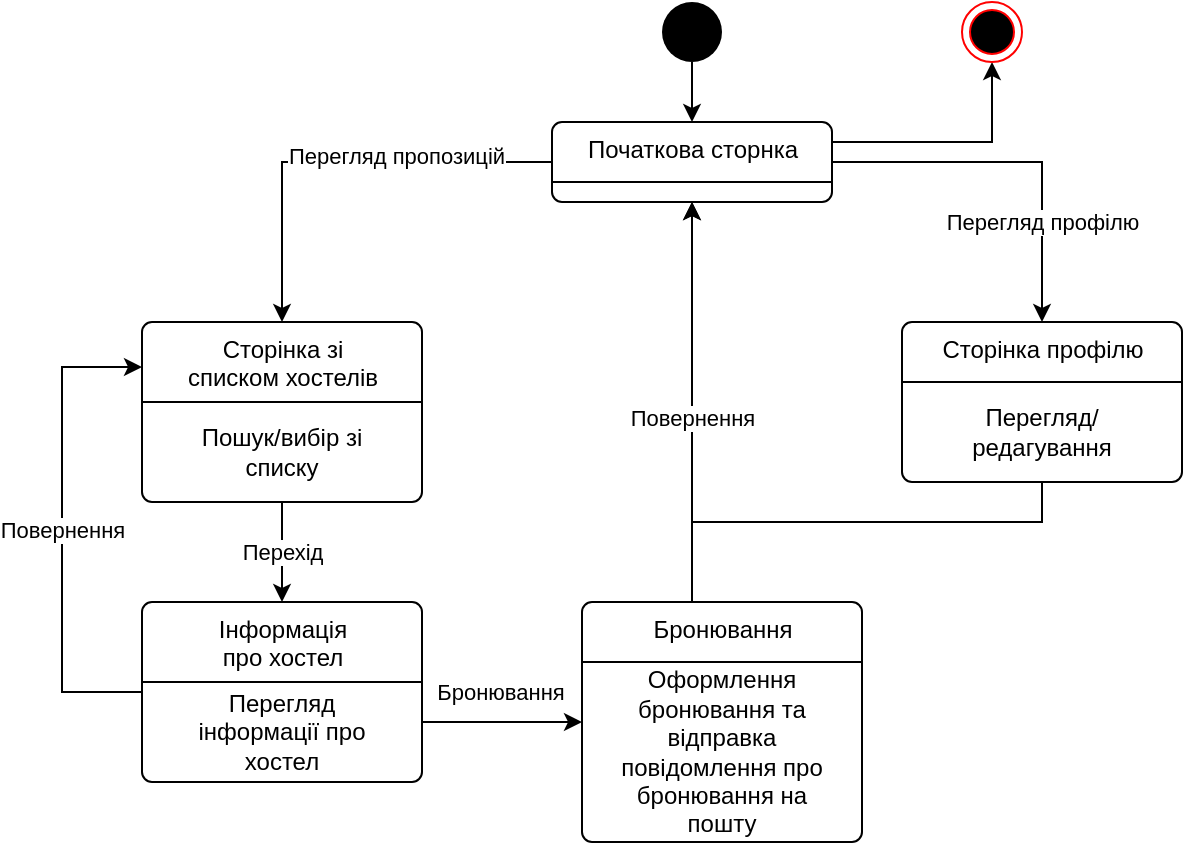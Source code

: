 <mxfile version="15.8.6" type="github">
  <diagram id="aH7Q9aKctPjDP2Uc5bBC" name="Page-1">
    <mxGraphModel dx="981" dy="493" grid="1" gridSize="10" guides="1" tooltips="1" connect="1" arrows="1" fold="1" page="1" pageScale="1" pageWidth="850" pageHeight="1100" math="0" shadow="0">
      <root>
        <mxCell id="0" />
        <mxCell id="1" parent="0" />
        <mxCell id="rQUfsdf0RGSzKTsLXIFu-28" style="edgeStyle=orthogonalEdgeStyle;rounded=0;orthogonalLoop=1;jettySize=auto;html=1;exitX=0.5;exitY=1;exitDx=0;exitDy=0;entryX=0.5;entryY=0;entryDx=0;entryDy=0;" edge="1" parent="1" source="rQUfsdf0RGSzKTsLXIFu-1" target="rQUfsdf0RGSzKTsLXIFu-3">
          <mxGeometry relative="1" as="geometry" />
        </mxCell>
        <mxCell id="rQUfsdf0RGSzKTsLXIFu-1" value="" style="ellipse;fillColor=#000000;strokeColor=none;" vertex="1" parent="1">
          <mxGeometry x="410" y="40" width="30" height="30" as="geometry" />
        </mxCell>
        <mxCell id="rQUfsdf0RGSzKTsLXIFu-10" style="edgeStyle=orthogonalEdgeStyle;rounded=0;orthogonalLoop=1;jettySize=auto;html=1;exitX=1;exitY=0.25;exitDx=0;exitDy=0;entryX=0.5;entryY=1;entryDx=0;entryDy=0;" edge="1" parent="1" source="rQUfsdf0RGSzKTsLXIFu-3" target="rQUfsdf0RGSzKTsLXIFu-8">
          <mxGeometry relative="1" as="geometry" />
        </mxCell>
        <mxCell id="rQUfsdf0RGSzKTsLXIFu-25" style="edgeStyle=orthogonalEdgeStyle;rounded=0;orthogonalLoop=1;jettySize=auto;html=1;exitX=0;exitY=0.5;exitDx=0;exitDy=0;" edge="1" parent="1" source="rQUfsdf0RGSzKTsLXIFu-3" target="rQUfsdf0RGSzKTsLXIFu-4">
          <mxGeometry relative="1" as="geometry" />
        </mxCell>
        <mxCell id="rQUfsdf0RGSzKTsLXIFu-32" value="Перегляд пропозицій" style="edgeLabel;html=1;align=center;verticalAlign=middle;resizable=0;points=[];" vertex="1" connectable="0" parent="rQUfsdf0RGSzKTsLXIFu-25">
          <mxGeometry x="0.014" y="-3" relative="1" as="geometry">
            <mxPoint x="31" as="offset" />
          </mxGeometry>
        </mxCell>
        <mxCell id="rQUfsdf0RGSzKTsLXIFu-30" style="edgeStyle=orthogonalEdgeStyle;rounded=0;orthogonalLoop=1;jettySize=auto;html=1;exitX=1;exitY=0.5;exitDx=0;exitDy=0;" edge="1" parent="1" source="rQUfsdf0RGSzKTsLXIFu-3" target="rQUfsdf0RGSzKTsLXIFu-11">
          <mxGeometry relative="1" as="geometry" />
        </mxCell>
        <mxCell id="rQUfsdf0RGSzKTsLXIFu-33" value="Перегляд профілю" style="edgeLabel;html=1;align=center;verticalAlign=middle;resizable=0;points=[];" vertex="1" connectable="0" parent="rQUfsdf0RGSzKTsLXIFu-30">
          <mxGeometry x="-0.222" y="-4" relative="1" as="geometry">
            <mxPoint x="33" y="26" as="offset" />
          </mxGeometry>
        </mxCell>
        <mxCell id="rQUfsdf0RGSzKTsLXIFu-3" value="Початкова сторнка" style="html=1;align=center;verticalAlign=top;rounded=1;absoluteArcSize=1;arcSize=10;dashed=0;" vertex="1" parent="1">
          <mxGeometry x="355" y="100" width="140" height="40" as="geometry" />
        </mxCell>
        <mxCell id="rQUfsdf0RGSzKTsLXIFu-26" value="Перехід" style="edgeStyle=orthogonalEdgeStyle;rounded=0;orthogonalLoop=1;jettySize=auto;html=1;exitX=0.5;exitY=1;exitDx=0;exitDy=0;entryX=0.5;entryY=0;entryDx=0;entryDy=0;" edge="1" parent="1" source="rQUfsdf0RGSzKTsLXIFu-4" target="rQUfsdf0RGSzKTsLXIFu-15">
          <mxGeometry relative="1" as="geometry" />
        </mxCell>
        <mxCell id="rQUfsdf0RGSzKTsLXIFu-4" value="Сторінка зі &lt;br&gt;списком хостелів" style="html=1;align=center;verticalAlign=top;rounded=1;absoluteArcSize=1;arcSize=10;dashed=0;" vertex="1" parent="1">
          <mxGeometry x="150" y="200" width="140" height="90" as="geometry" />
        </mxCell>
        <mxCell id="rQUfsdf0RGSzKTsLXIFu-6" value="Пошук/вибір зі списку" style="text;html=1;strokeColor=none;fillColor=none;align=center;verticalAlign=middle;whiteSpace=wrap;rounded=0;" vertex="1" parent="1">
          <mxGeometry x="165" y="250" width="110" height="30" as="geometry" />
        </mxCell>
        <mxCell id="rQUfsdf0RGSzKTsLXIFu-7" value="" style="endArrow=none;html=1;rounded=0;exitX=0;exitY=0.5;exitDx=0;exitDy=0;entryX=1;entryY=0.5;entryDx=0;entryDy=0;" edge="1" parent="1">
          <mxGeometry width="50" height="50" relative="1" as="geometry">
            <mxPoint x="150" y="240" as="sourcePoint" />
            <mxPoint x="290" y="240" as="targetPoint" />
          </mxGeometry>
        </mxCell>
        <mxCell id="rQUfsdf0RGSzKTsLXIFu-8" value="" style="ellipse;html=1;shape=endState;fillColor=#000000;strokeColor=#ff0000;" vertex="1" parent="1">
          <mxGeometry x="560" y="40" width="30" height="30" as="geometry" />
        </mxCell>
        <mxCell id="rQUfsdf0RGSzKTsLXIFu-31" style="edgeStyle=orthogonalEdgeStyle;rounded=0;orthogonalLoop=1;jettySize=auto;html=1;exitX=0.5;exitY=1;exitDx=0;exitDy=0;entryX=0.5;entryY=1;entryDx=0;entryDy=0;" edge="1" parent="1" source="rQUfsdf0RGSzKTsLXIFu-11" target="rQUfsdf0RGSzKTsLXIFu-3">
          <mxGeometry relative="1" as="geometry" />
        </mxCell>
        <mxCell id="rQUfsdf0RGSzKTsLXIFu-11" value="Сторінка профілю" style="html=1;align=center;verticalAlign=top;rounded=1;absoluteArcSize=1;arcSize=10;dashed=0;" vertex="1" parent="1">
          <mxGeometry x="530" y="200" width="140" height="80" as="geometry" />
        </mxCell>
        <mxCell id="rQUfsdf0RGSzKTsLXIFu-12" value="Перегляд/редагування" style="text;html=1;strokeColor=none;fillColor=none;align=center;verticalAlign=middle;whiteSpace=wrap;rounded=0;" vertex="1" parent="1">
          <mxGeometry x="545" y="240" width="110" height="30" as="geometry" />
        </mxCell>
        <mxCell id="rQUfsdf0RGSzKTsLXIFu-14" value="" style="endArrow=none;html=1;rounded=0;exitX=0;exitY=0.5;exitDx=0;exitDy=0;entryX=1;entryY=0.5;entryDx=0;entryDy=0;" edge="1" parent="1">
          <mxGeometry width="50" height="50" relative="1" as="geometry">
            <mxPoint x="530" y="230" as="sourcePoint" />
            <mxPoint x="670" y="230" as="targetPoint" />
          </mxGeometry>
        </mxCell>
        <mxCell id="rQUfsdf0RGSzKTsLXIFu-27" value="Бронювання" style="edgeStyle=orthogonalEdgeStyle;rounded=0;orthogonalLoop=1;jettySize=auto;html=1;exitX=1;exitY=0.5;exitDx=0;exitDy=0;entryX=0;entryY=0.5;entryDx=0;entryDy=0;" edge="1" parent="1" source="rQUfsdf0RGSzKTsLXIFu-15" target="rQUfsdf0RGSzKTsLXIFu-18">
          <mxGeometry x="0.125" y="15" relative="1" as="geometry">
            <Array as="points">
              <mxPoint x="290" y="400" />
            </Array>
            <mxPoint as="offset" />
          </mxGeometry>
        </mxCell>
        <mxCell id="rQUfsdf0RGSzKTsLXIFu-37" value="Повернення" style="edgeStyle=orthogonalEdgeStyle;rounded=0;orthogonalLoop=1;jettySize=auto;html=1;exitX=0;exitY=0.5;exitDx=0;exitDy=0;entryX=0;entryY=0.25;entryDx=0;entryDy=0;" edge="1" parent="1" source="rQUfsdf0RGSzKTsLXIFu-15" target="rQUfsdf0RGSzKTsLXIFu-4">
          <mxGeometry relative="1" as="geometry">
            <Array as="points">
              <mxPoint x="110" y="385" />
              <mxPoint x="110" y="223" />
            </Array>
          </mxGeometry>
        </mxCell>
        <mxCell id="rQUfsdf0RGSzKTsLXIFu-15" value="Інформація&lt;br&gt;про хостел" style="html=1;align=center;verticalAlign=top;rounded=1;absoluteArcSize=1;arcSize=10;dashed=0;" vertex="1" parent="1">
          <mxGeometry x="150" y="340" width="140" height="90" as="geometry" />
        </mxCell>
        <mxCell id="rQUfsdf0RGSzKTsLXIFu-16" value="Перегляд інформації про хостел" style="text;html=1;strokeColor=none;fillColor=none;align=center;verticalAlign=middle;whiteSpace=wrap;rounded=0;" vertex="1" parent="1">
          <mxGeometry x="165" y="390" width="110" height="30" as="geometry" />
        </mxCell>
        <mxCell id="rQUfsdf0RGSzKTsLXIFu-17" value="" style="endArrow=none;html=1;rounded=0;exitX=0;exitY=0.5;exitDx=0;exitDy=0;entryX=1;entryY=0.5;entryDx=0;entryDy=0;" edge="1" parent="1">
          <mxGeometry width="50" height="50" relative="1" as="geometry">
            <mxPoint x="150" y="380" as="sourcePoint" />
            <mxPoint x="290" y="380" as="targetPoint" />
          </mxGeometry>
        </mxCell>
        <mxCell id="rQUfsdf0RGSzKTsLXIFu-23" value="Повернення" style="edgeStyle=orthogonalEdgeStyle;rounded=0;orthogonalLoop=1;jettySize=auto;html=1;exitX=0.5;exitY=0;exitDx=0;exitDy=0;entryX=0.5;entryY=1;entryDx=0;entryDy=0;" edge="1" parent="1" source="rQUfsdf0RGSzKTsLXIFu-18" target="rQUfsdf0RGSzKTsLXIFu-3">
          <mxGeometry relative="1" as="geometry">
            <Array as="points">
              <mxPoint x="425" y="340" />
            </Array>
          </mxGeometry>
        </mxCell>
        <mxCell id="rQUfsdf0RGSzKTsLXIFu-18" value="Бронювання" style="html=1;align=center;verticalAlign=top;rounded=1;absoluteArcSize=1;arcSize=10;dashed=0;" vertex="1" parent="1">
          <mxGeometry x="370" y="340" width="140" height="120" as="geometry" />
        </mxCell>
        <mxCell id="rQUfsdf0RGSzKTsLXIFu-19" value="Оформлення бронювання та відправка повідомлення про бронювання на пошту" style="text;html=1;strokeColor=none;fillColor=none;align=center;verticalAlign=middle;whiteSpace=wrap;rounded=0;" vertex="1" parent="1">
          <mxGeometry x="385" y="400" width="110" height="30" as="geometry" />
        </mxCell>
        <mxCell id="rQUfsdf0RGSzKTsLXIFu-21" value="" style="endArrow=none;html=1;rounded=0;exitX=0;exitY=0.5;exitDx=0;exitDy=0;entryX=1;entryY=0.5;entryDx=0;entryDy=0;" edge="1" parent="1">
          <mxGeometry width="50" height="50" relative="1" as="geometry">
            <mxPoint x="370" y="370" as="sourcePoint" />
            <mxPoint x="510" y="370" as="targetPoint" />
          </mxGeometry>
        </mxCell>
        <mxCell id="rQUfsdf0RGSzKTsLXIFu-34" value="" style="endArrow=none;html=1;rounded=0;exitX=0;exitY=0.5;exitDx=0;exitDy=0;entryX=1;entryY=0.5;entryDx=0;entryDy=0;" edge="1" parent="1">
          <mxGeometry width="50" height="50" relative="1" as="geometry">
            <mxPoint x="355" y="130" as="sourcePoint" />
            <mxPoint x="495" y="130" as="targetPoint" />
          </mxGeometry>
        </mxCell>
      </root>
    </mxGraphModel>
  </diagram>
</mxfile>
